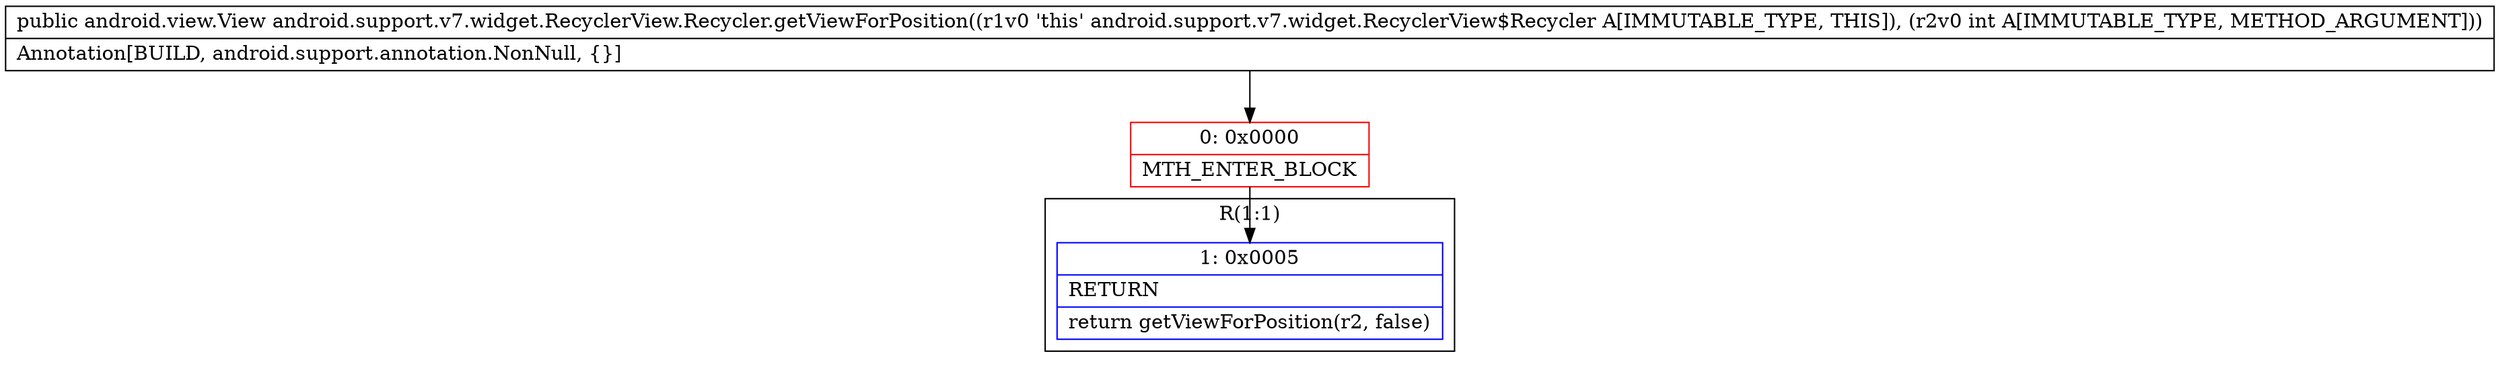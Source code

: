 digraph "CFG forandroid.support.v7.widget.RecyclerView.Recycler.getViewForPosition(I)Landroid\/view\/View;" {
subgraph cluster_Region_743896422 {
label = "R(1:1)";
node [shape=record,color=blue];
Node_1 [shape=record,label="{1\:\ 0x0005|RETURN\l|return getViewForPosition(r2, false)\l}"];
}
Node_0 [shape=record,color=red,label="{0\:\ 0x0000|MTH_ENTER_BLOCK\l}"];
MethodNode[shape=record,label="{public android.view.View android.support.v7.widget.RecyclerView.Recycler.getViewForPosition((r1v0 'this' android.support.v7.widget.RecyclerView$Recycler A[IMMUTABLE_TYPE, THIS]), (r2v0 int A[IMMUTABLE_TYPE, METHOD_ARGUMENT]))  | Annotation[BUILD, android.support.annotation.NonNull, \{\}]\l}"];
MethodNode -> Node_0;
Node_0 -> Node_1;
}

